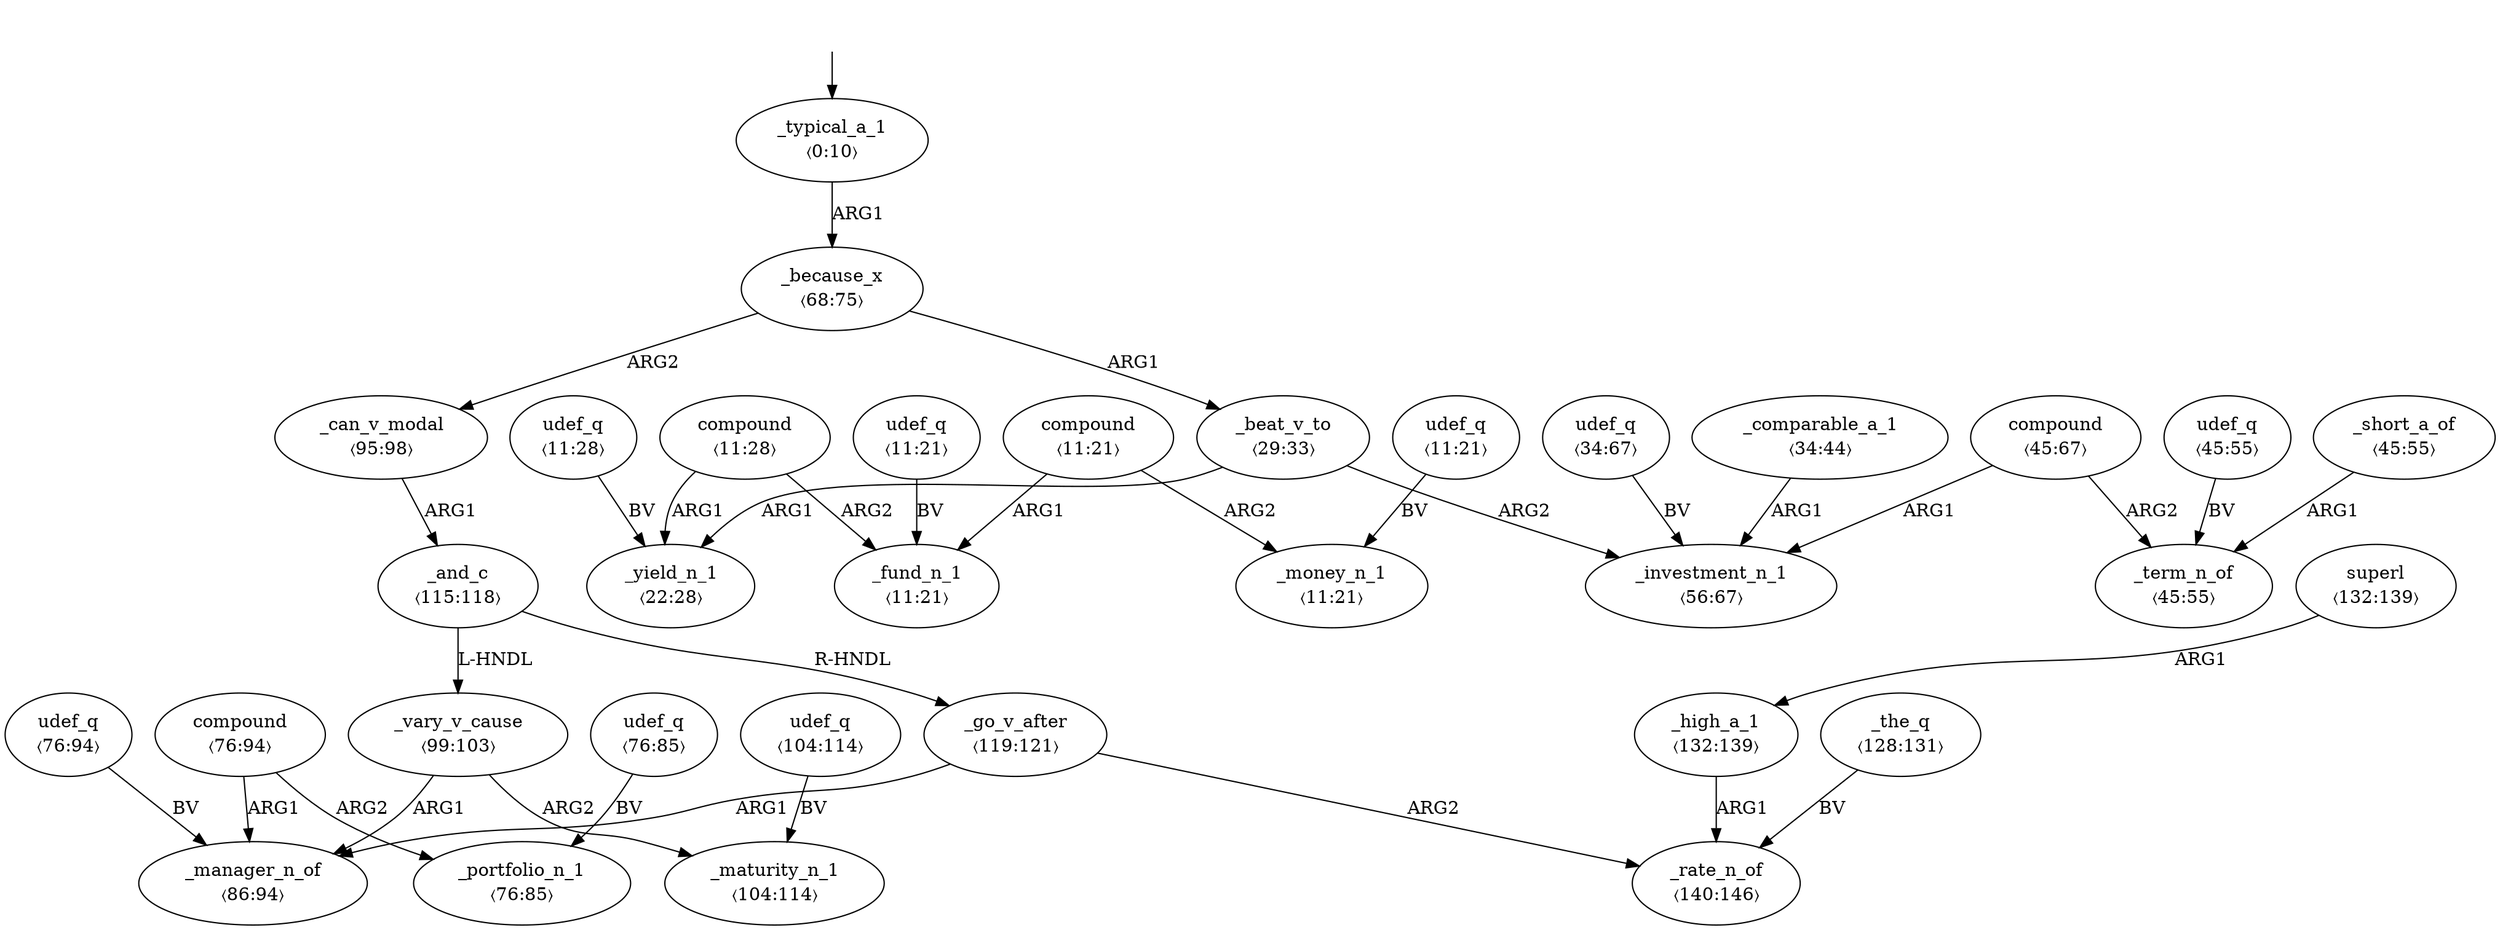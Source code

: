 digraph "20004012" {
  top [ style=invis ];
  top -> 0;
  0 [ label=<<table align="center" border="0" cellspacing="0"><tr><td colspan="2">_typical_a_1</td></tr><tr><td colspan="2">〈0:10〉</td></tr></table>> ];
  1 [ label=<<table align="center" border="0" cellspacing="0"><tr><td colspan="2">udef_q</td></tr><tr><td colspan="2">〈11:28〉</td></tr></table>> ];
  2 [ label=<<table align="center" border="0" cellspacing="0"><tr><td colspan="2">compound</td></tr><tr><td colspan="2">〈11:28〉</td></tr></table>> ];
  3 [ label=<<table align="center" border="0" cellspacing="0"><tr><td colspan="2">udef_q</td></tr><tr><td colspan="2">〈11:21〉</td></tr></table>> ];
  4 [ label=<<table align="center" border="0" cellspacing="0"><tr><td colspan="2">compound</td></tr><tr><td colspan="2">〈11:21〉</td></tr></table>> ];
  5 [ label=<<table align="center" border="0" cellspacing="0"><tr><td colspan="2">udef_q</td></tr><tr><td colspan="2">〈11:21〉</td></tr></table>> ];
  6 [ label=<<table align="center" border="0" cellspacing="0"><tr><td colspan="2">_money_n_1</td></tr><tr><td colspan="2">〈11:21〉</td></tr></table>> ];
  7 [ label=<<table align="center" border="0" cellspacing="0"><tr><td colspan="2">_fund_n_1</td></tr><tr><td colspan="2">〈11:21〉</td></tr></table>> ];
  8 [ label=<<table align="center" border="0" cellspacing="0"><tr><td colspan="2">_yield_n_1</td></tr><tr><td colspan="2">〈22:28〉</td></tr></table>> ];
  9 [ label=<<table align="center" border="0" cellspacing="0"><tr><td colspan="2">_beat_v_to</td></tr><tr><td colspan="2">〈29:33〉</td></tr></table>> ];
  10 [ label=<<table align="center" border="0" cellspacing="0"><tr><td colspan="2">udef_q</td></tr><tr><td colspan="2">〈34:67〉</td></tr></table>> ];
  11 [ label=<<table align="center" border="0" cellspacing="0"><tr><td colspan="2">_comparable_a_1</td></tr><tr><td colspan="2">〈34:44〉</td></tr></table>> ];
  12 [ label=<<table align="center" border="0" cellspacing="0"><tr><td colspan="2">compound</td></tr><tr><td colspan="2">〈45:67〉</td></tr></table>> ];
  13 [ label=<<table align="center" border="0" cellspacing="0"><tr><td colspan="2">udef_q</td></tr><tr><td colspan="2">〈45:55〉</td></tr></table>> ];
  14 [ label=<<table align="center" border="0" cellspacing="0"><tr><td colspan="2">_short_a_of</td></tr><tr><td colspan="2">〈45:55〉</td></tr></table>> ];
  15 [ label=<<table align="center" border="0" cellspacing="0"><tr><td colspan="2">_term_n_of</td></tr><tr><td colspan="2">〈45:55〉</td></tr></table>> ];
  16 [ label=<<table align="center" border="0" cellspacing="0"><tr><td colspan="2">_investment_n_1</td></tr><tr><td colspan="2">〈56:67〉</td></tr></table>> ];
  17 [ label=<<table align="center" border="0" cellspacing="0"><tr><td colspan="2">_because_x</td></tr><tr><td colspan="2">〈68:75〉</td></tr></table>> ];
  18 [ label=<<table align="center" border="0" cellspacing="0"><tr><td colspan="2">udef_q</td></tr><tr><td colspan="2">〈76:94〉</td></tr></table>> ];
  19 [ label=<<table align="center" border="0" cellspacing="0"><tr><td colspan="2">compound</td></tr><tr><td colspan="2">〈76:94〉</td></tr></table>> ];
  20 [ label=<<table align="center" border="0" cellspacing="0"><tr><td colspan="2">udef_q</td></tr><tr><td colspan="2">〈76:85〉</td></tr></table>> ];
  21 [ label=<<table align="center" border="0" cellspacing="0"><tr><td colspan="2">_portfolio_n_1</td></tr><tr><td colspan="2">〈76:85〉</td></tr></table>> ];
  22 [ label=<<table align="center" border="0" cellspacing="0"><tr><td colspan="2">_manager_n_of</td></tr><tr><td colspan="2">〈86:94〉</td></tr></table>> ];
  23 [ label=<<table align="center" border="0" cellspacing="0"><tr><td colspan="2">_can_v_modal</td></tr><tr><td colspan="2">〈95:98〉</td></tr></table>> ];
  24 [ label=<<table align="center" border="0" cellspacing="0"><tr><td colspan="2">_vary_v_cause</td></tr><tr><td colspan="2">〈99:103〉</td></tr></table>> ];
  25 [ label=<<table align="center" border="0" cellspacing="0"><tr><td colspan="2">udef_q</td></tr><tr><td colspan="2">〈104:114〉</td></tr></table>> ];
  26 [ label=<<table align="center" border="0" cellspacing="0"><tr><td colspan="2">_maturity_n_1</td></tr><tr><td colspan="2">〈104:114〉</td></tr></table>> ];
  27 [ label=<<table align="center" border="0" cellspacing="0"><tr><td colspan="2">_and_c</td></tr><tr><td colspan="2">〈115:118〉</td></tr></table>> ];
  28 [ label=<<table align="center" border="0" cellspacing="0"><tr><td colspan="2">_go_v_after</td></tr><tr><td colspan="2">〈119:121〉</td></tr></table>> ];
  29 [ label=<<table align="center" border="0" cellspacing="0"><tr><td colspan="2">_the_q</td></tr><tr><td colspan="2">〈128:131〉</td></tr></table>> ];
  30 [ label=<<table align="center" border="0" cellspacing="0"><tr><td colspan="2">_high_a_1</td></tr><tr><td colspan="2">〈132:139〉</td></tr></table>> ];
  31 [ label=<<table align="center" border="0" cellspacing="0"><tr><td colspan="2">superl</td></tr><tr><td colspan="2">〈132:139〉</td></tr></table>> ];
  32 [ label=<<table align="center" border="0" cellspacing="0"><tr><td colspan="2">_rate_n_of</td></tr><tr><td colspan="2">〈140:146〉</td></tr></table>> ];
  28 -> 22 [ label="ARG1" ];
  13 -> 15 [ label="BV" ];
  14 -> 15 [ label="ARG1" ];
  9 -> 8 [ label="ARG1" ];
  17 -> 23 [ label="ARG2" ];
  19 -> 22 [ label="ARG1" ];
  1 -> 8 [ label="BV" ];
  24 -> 26 [ label="ARG2" ];
  5 -> 6 [ label="BV" ];
  18 -> 22 [ label="BV" ];
  20 -> 21 [ label="BV" ];
  12 -> 15 [ label="ARG2" ];
  4 -> 7 [ label="ARG1" ];
  23 -> 27 [ label="ARG1" ];
  27 -> 28 [ label="R-HNDL" ];
  11 -> 16 [ label="ARG1" ];
  29 -> 32 [ label="BV" ];
  27 -> 24 [ label="L-HNDL" ];
  0 -> 17 [ label="ARG1" ];
  17 -> 9 [ label="ARG1" ];
  30 -> 32 [ label="ARG1" ];
  10 -> 16 [ label="BV" ];
  19 -> 21 [ label="ARG2" ];
  28 -> 32 [ label="ARG2" ];
  4 -> 6 [ label="ARG2" ];
  31 -> 30 [ label="ARG1" ];
  12 -> 16 [ label="ARG1" ];
  9 -> 16 [ label="ARG2" ];
  25 -> 26 [ label="BV" ];
  2 -> 7 [ label="ARG2" ];
  3 -> 7 [ label="BV" ];
  2 -> 8 [ label="ARG1" ];
  24 -> 22 [ label="ARG1" ];
}

